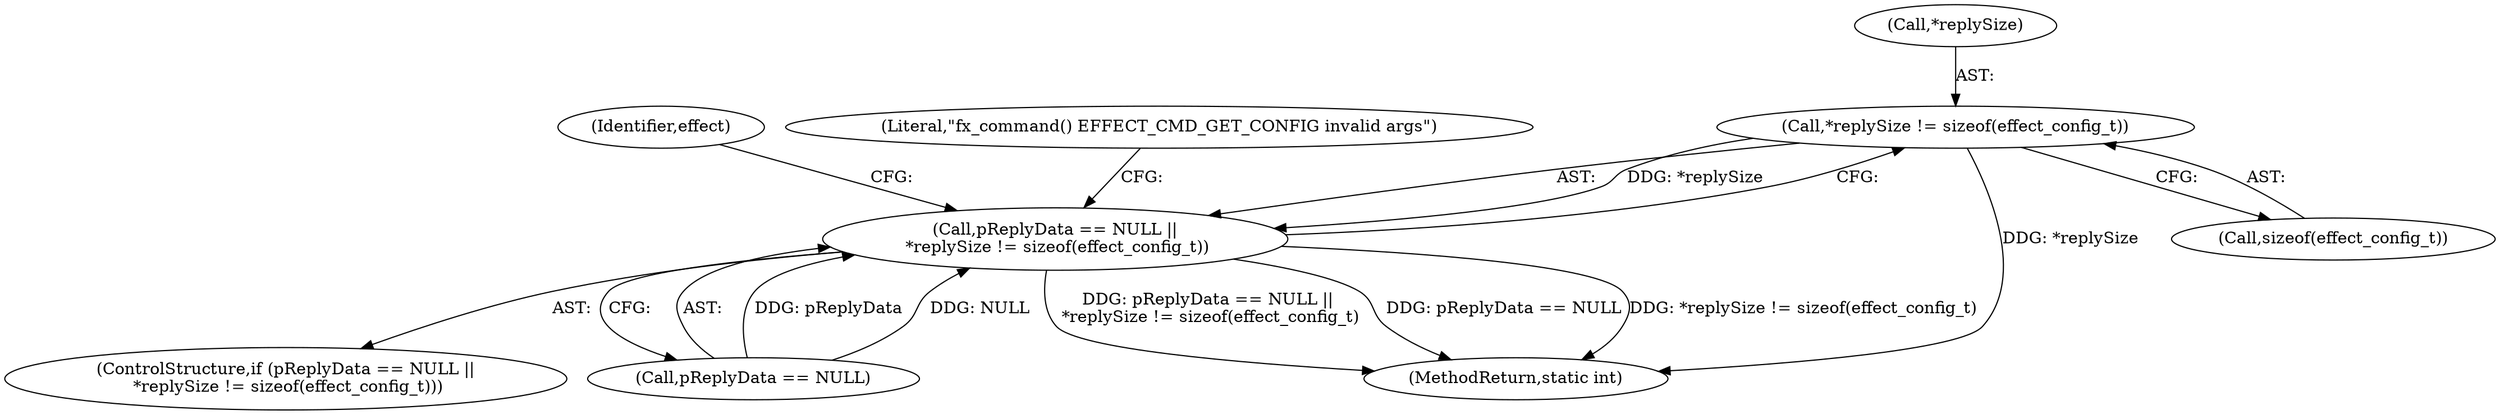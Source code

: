 digraph "0_Android_073a80800f341325932c66818ce4302b312909a4_0@API" {
"1000213" [label="(Call,*replySize != sizeof(effect_config_t))"];
"1000209" [label="(Call,pReplyData == NULL ||\n *replySize != sizeof(effect_config_t))"];
"1000208" [label="(ControlStructure,if (pReplyData == NULL ||\n *replySize != sizeof(effect_config_t)))"];
"1000210" [label="(Call,pReplyData == NULL)"];
"1000474" [label="(MethodReturn,static int)"];
"1000209" [label="(Call,pReplyData == NULL ||\n *replySize != sizeof(effect_config_t))"];
"1000226" [label="(Identifier,effect)"];
"1000216" [label="(Call,sizeof(effect_config_t))"];
"1000213" [label="(Call,*replySize != sizeof(effect_config_t))"];
"1000220" [label="(Literal,\"fx_command() EFFECT_CMD_GET_CONFIG invalid args\")"];
"1000214" [label="(Call,*replySize)"];
"1000213" -> "1000209"  [label="AST: "];
"1000213" -> "1000216"  [label="CFG: "];
"1000214" -> "1000213"  [label="AST: "];
"1000216" -> "1000213"  [label="AST: "];
"1000209" -> "1000213"  [label="CFG: "];
"1000213" -> "1000474"  [label="DDG: *replySize"];
"1000213" -> "1000209"  [label="DDG: *replySize"];
"1000209" -> "1000208"  [label="AST: "];
"1000209" -> "1000210"  [label="CFG: "];
"1000210" -> "1000209"  [label="AST: "];
"1000220" -> "1000209"  [label="CFG: "];
"1000226" -> "1000209"  [label="CFG: "];
"1000209" -> "1000474"  [label="DDG: pReplyData == NULL ||\n *replySize != sizeof(effect_config_t)"];
"1000209" -> "1000474"  [label="DDG: pReplyData == NULL"];
"1000209" -> "1000474"  [label="DDG: *replySize != sizeof(effect_config_t)"];
"1000210" -> "1000209"  [label="DDG: pReplyData"];
"1000210" -> "1000209"  [label="DDG: NULL"];
}

